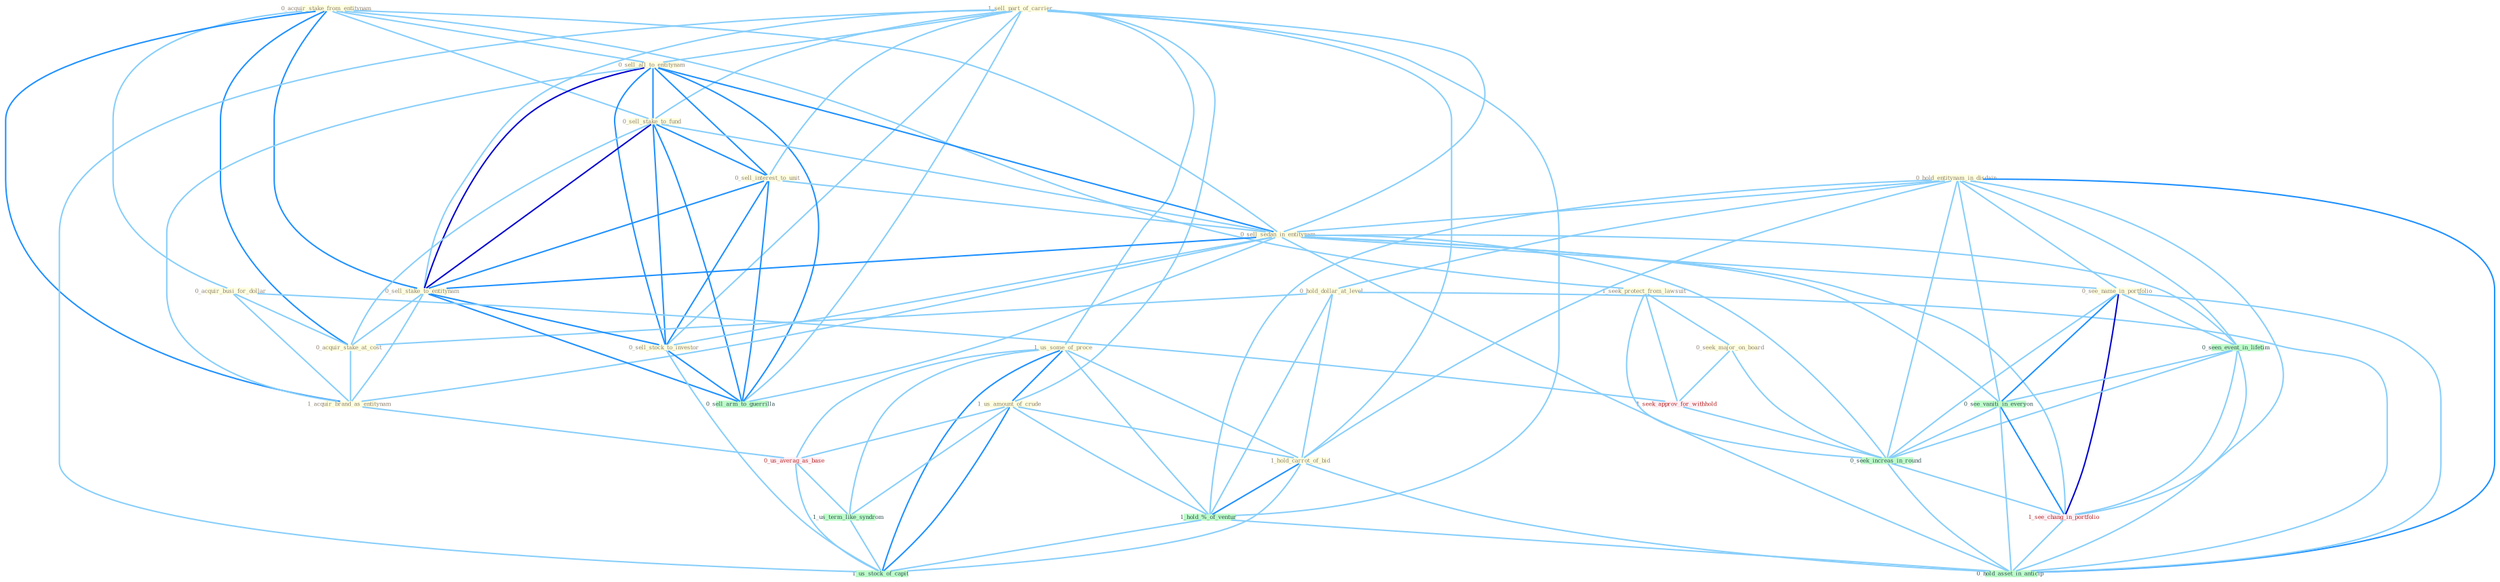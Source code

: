Graph G{ 
    node
    [shape=polygon,style=filled,width=.5,height=.06,color="#BDFCC9",fixedsize=true,fontsize=4,
    fontcolor="#2f4f4f"];
    {node
    [color="#ffffe0", fontcolor="#8b7d6b"] "0_acquir_stake_from_entitynam " "1_sell_part_of_carrier " "0_sell_all_to_entitynam " "0_hold_entitynam_in_disdain " "1_seek_protect_from_lawsuit " "0_sell_stake_to_fund " "0_sell_interest_to_unit " "0_seek_major_on_board " "0_hold_dollar_at_level " "0_sell_sedan_in_entitynam " "0_sell_stake_to_entitynam " "1_us_some_of_proce " "1_us_amount_of_crude " "0_acquir_busi_for_dollar " "0_sell_stock_to_investor " "0_acquir_stake_at_cost " "1_hold_carrot_of_bid " "0_see_name_in_portfolio " "1_acquir_brand_as_entitynam "}
{node [color="#fff0f5", fontcolor="#b22222"] "0_us_averag_as_base " "1_seek_approv_for_withhold " "1_see_chang_in_portfolio "}
edge [color="#B0E2FF"];

	"0_acquir_stake_from_entitynam " -- "0_sell_all_to_entitynam " [w="1", color="#87cefa" ];
	"0_acquir_stake_from_entitynam " -- "1_seek_protect_from_lawsuit " [w="1", color="#87cefa" ];
	"0_acquir_stake_from_entitynam " -- "0_sell_stake_to_fund " [w="1", color="#87cefa" ];
	"0_acquir_stake_from_entitynam " -- "0_sell_sedan_in_entitynam " [w="1", color="#87cefa" ];
	"0_acquir_stake_from_entitynam " -- "0_sell_stake_to_entitynam " [w="2", color="#1e90ff" , len=0.8];
	"0_acquir_stake_from_entitynam " -- "0_acquir_busi_for_dollar " [w="1", color="#87cefa" ];
	"0_acquir_stake_from_entitynam " -- "0_acquir_stake_at_cost " [w="2", color="#1e90ff" , len=0.8];
	"0_acquir_stake_from_entitynam " -- "1_acquir_brand_as_entitynam " [w="2", color="#1e90ff" , len=0.8];
	"1_sell_part_of_carrier " -- "0_sell_all_to_entitynam " [w="1", color="#87cefa" ];
	"1_sell_part_of_carrier " -- "0_sell_stake_to_fund " [w="1", color="#87cefa" ];
	"1_sell_part_of_carrier " -- "0_sell_interest_to_unit " [w="1", color="#87cefa" ];
	"1_sell_part_of_carrier " -- "0_sell_sedan_in_entitynam " [w="1", color="#87cefa" ];
	"1_sell_part_of_carrier " -- "0_sell_stake_to_entitynam " [w="1", color="#87cefa" ];
	"1_sell_part_of_carrier " -- "1_us_some_of_proce " [w="1", color="#87cefa" ];
	"1_sell_part_of_carrier " -- "1_us_amount_of_crude " [w="1", color="#87cefa" ];
	"1_sell_part_of_carrier " -- "0_sell_stock_to_investor " [w="1", color="#87cefa" ];
	"1_sell_part_of_carrier " -- "1_hold_carrot_of_bid " [w="1", color="#87cefa" ];
	"1_sell_part_of_carrier " -- "1_hold_%_of_ventur " [w="1", color="#87cefa" ];
	"1_sell_part_of_carrier " -- "0_sell_arm_to_guerrilla " [w="1", color="#87cefa" ];
	"1_sell_part_of_carrier " -- "1_us_stock_of_capit " [w="1", color="#87cefa" ];
	"0_sell_all_to_entitynam " -- "0_sell_stake_to_fund " [w="2", color="#1e90ff" , len=0.8];
	"0_sell_all_to_entitynam " -- "0_sell_interest_to_unit " [w="2", color="#1e90ff" , len=0.8];
	"0_sell_all_to_entitynam " -- "0_sell_sedan_in_entitynam " [w="2", color="#1e90ff" , len=0.8];
	"0_sell_all_to_entitynam " -- "0_sell_stake_to_entitynam " [w="3", color="#0000cd" , len=0.6];
	"0_sell_all_to_entitynam " -- "0_sell_stock_to_investor " [w="2", color="#1e90ff" , len=0.8];
	"0_sell_all_to_entitynam " -- "1_acquir_brand_as_entitynam " [w="1", color="#87cefa" ];
	"0_sell_all_to_entitynam " -- "0_sell_arm_to_guerrilla " [w="2", color="#1e90ff" , len=0.8];
	"0_hold_entitynam_in_disdain " -- "0_hold_dollar_at_level " [w="1", color="#87cefa" ];
	"0_hold_entitynam_in_disdain " -- "0_sell_sedan_in_entitynam " [w="1", color="#87cefa" ];
	"0_hold_entitynam_in_disdain " -- "1_hold_carrot_of_bid " [w="1", color="#87cefa" ];
	"0_hold_entitynam_in_disdain " -- "0_see_name_in_portfolio " [w="1", color="#87cefa" ];
	"0_hold_entitynam_in_disdain " -- "0_seen_event_in_lifetim " [w="1", color="#87cefa" ];
	"0_hold_entitynam_in_disdain " -- "1_hold_%_of_ventur " [w="1", color="#87cefa" ];
	"0_hold_entitynam_in_disdain " -- "0_see_vaniti_in_everyon " [w="1", color="#87cefa" ];
	"0_hold_entitynam_in_disdain " -- "0_seek_increas_in_round " [w="1", color="#87cefa" ];
	"0_hold_entitynam_in_disdain " -- "1_see_chang_in_portfolio " [w="1", color="#87cefa" ];
	"0_hold_entitynam_in_disdain " -- "0_hold_asset_in_anticip " [w="2", color="#1e90ff" , len=0.8];
	"1_seek_protect_from_lawsuit " -- "0_seek_major_on_board " [w="1", color="#87cefa" ];
	"1_seek_protect_from_lawsuit " -- "1_seek_approv_for_withhold " [w="1", color="#87cefa" ];
	"1_seek_protect_from_lawsuit " -- "0_seek_increas_in_round " [w="1", color="#87cefa" ];
	"0_sell_stake_to_fund " -- "0_sell_interest_to_unit " [w="2", color="#1e90ff" , len=0.8];
	"0_sell_stake_to_fund " -- "0_sell_sedan_in_entitynam " [w="1", color="#87cefa" ];
	"0_sell_stake_to_fund " -- "0_sell_stake_to_entitynam " [w="3", color="#0000cd" , len=0.6];
	"0_sell_stake_to_fund " -- "0_sell_stock_to_investor " [w="2", color="#1e90ff" , len=0.8];
	"0_sell_stake_to_fund " -- "0_acquir_stake_at_cost " [w="1", color="#87cefa" ];
	"0_sell_stake_to_fund " -- "0_sell_arm_to_guerrilla " [w="2", color="#1e90ff" , len=0.8];
	"0_sell_interest_to_unit " -- "0_sell_sedan_in_entitynam " [w="1", color="#87cefa" ];
	"0_sell_interest_to_unit " -- "0_sell_stake_to_entitynam " [w="2", color="#1e90ff" , len=0.8];
	"0_sell_interest_to_unit " -- "0_sell_stock_to_investor " [w="2", color="#1e90ff" , len=0.8];
	"0_sell_interest_to_unit " -- "0_sell_arm_to_guerrilla " [w="2", color="#1e90ff" , len=0.8];
	"0_seek_major_on_board " -- "1_seek_approv_for_withhold " [w="1", color="#87cefa" ];
	"0_seek_major_on_board " -- "0_seek_increas_in_round " [w="1", color="#87cefa" ];
	"0_hold_dollar_at_level " -- "0_acquir_stake_at_cost " [w="1", color="#87cefa" ];
	"0_hold_dollar_at_level " -- "1_hold_carrot_of_bid " [w="1", color="#87cefa" ];
	"0_hold_dollar_at_level " -- "1_hold_%_of_ventur " [w="1", color="#87cefa" ];
	"0_hold_dollar_at_level " -- "0_hold_asset_in_anticip " [w="1", color="#87cefa" ];
	"0_sell_sedan_in_entitynam " -- "0_sell_stake_to_entitynam " [w="2", color="#1e90ff" , len=0.8];
	"0_sell_sedan_in_entitynam " -- "0_sell_stock_to_investor " [w="1", color="#87cefa" ];
	"0_sell_sedan_in_entitynam " -- "0_see_name_in_portfolio " [w="1", color="#87cefa" ];
	"0_sell_sedan_in_entitynam " -- "1_acquir_brand_as_entitynam " [w="1", color="#87cefa" ];
	"0_sell_sedan_in_entitynam " -- "0_seen_event_in_lifetim " [w="1", color="#87cefa" ];
	"0_sell_sedan_in_entitynam " -- "0_see_vaniti_in_everyon " [w="1", color="#87cefa" ];
	"0_sell_sedan_in_entitynam " -- "0_sell_arm_to_guerrilla " [w="1", color="#87cefa" ];
	"0_sell_sedan_in_entitynam " -- "0_seek_increas_in_round " [w="1", color="#87cefa" ];
	"0_sell_sedan_in_entitynam " -- "1_see_chang_in_portfolio " [w="1", color="#87cefa" ];
	"0_sell_sedan_in_entitynam " -- "0_hold_asset_in_anticip " [w="1", color="#87cefa" ];
	"0_sell_stake_to_entitynam " -- "0_sell_stock_to_investor " [w="2", color="#1e90ff" , len=0.8];
	"0_sell_stake_to_entitynam " -- "0_acquir_stake_at_cost " [w="1", color="#87cefa" ];
	"0_sell_stake_to_entitynam " -- "1_acquir_brand_as_entitynam " [w="1", color="#87cefa" ];
	"0_sell_stake_to_entitynam " -- "0_sell_arm_to_guerrilla " [w="2", color="#1e90ff" , len=0.8];
	"1_us_some_of_proce " -- "1_us_amount_of_crude " [w="2", color="#1e90ff" , len=0.8];
	"1_us_some_of_proce " -- "1_hold_carrot_of_bid " [w="1", color="#87cefa" ];
	"1_us_some_of_proce " -- "0_us_averag_as_base " [w="1", color="#87cefa" ];
	"1_us_some_of_proce " -- "1_us_term_like_syndrom " [w="1", color="#87cefa" ];
	"1_us_some_of_proce " -- "1_hold_%_of_ventur " [w="1", color="#87cefa" ];
	"1_us_some_of_proce " -- "1_us_stock_of_capit " [w="2", color="#1e90ff" , len=0.8];
	"1_us_amount_of_crude " -- "1_hold_carrot_of_bid " [w="1", color="#87cefa" ];
	"1_us_amount_of_crude " -- "0_us_averag_as_base " [w="1", color="#87cefa" ];
	"1_us_amount_of_crude " -- "1_us_term_like_syndrom " [w="1", color="#87cefa" ];
	"1_us_amount_of_crude " -- "1_hold_%_of_ventur " [w="1", color="#87cefa" ];
	"1_us_amount_of_crude " -- "1_us_stock_of_capit " [w="2", color="#1e90ff" , len=0.8];
	"0_acquir_busi_for_dollar " -- "0_acquir_stake_at_cost " [w="1", color="#87cefa" ];
	"0_acquir_busi_for_dollar " -- "1_acquir_brand_as_entitynam " [w="1", color="#87cefa" ];
	"0_acquir_busi_for_dollar " -- "1_seek_approv_for_withhold " [w="1", color="#87cefa" ];
	"0_sell_stock_to_investor " -- "0_sell_arm_to_guerrilla " [w="2", color="#1e90ff" , len=0.8];
	"0_sell_stock_to_investor " -- "1_us_stock_of_capit " [w="1", color="#87cefa" ];
	"0_acquir_stake_at_cost " -- "1_acquir_brand_as_entitynam " [w="1", color="#87cefa" ];
	"1_hold_carrot_of_bid " -- "1_hold_%_of_ventur " [w="2", color="#1e90ff" , len=0.8];
	"1_hold_carrot_of_bid " -- "1_us_stock_of_capit " [w="1", color="#87cefa" ];
	"1_hold_carrot_of_bid " -- "0_hold_asset_in_anticip " [w="1", color="#87cefa" ];
	"0_see_name_in_portfolio " -- "0_seen_event_in_lifetim " [w="1", color="#87cefa" ];
	"0_see_name_in_portfolio " -- "0_see_vaniti_in_everyon " [w="2", color="#1e90ff" , len=0.8];
	"0_see_name_in_portfolio " -- "0_seek_increas_in_round " [w="1", color="#87cefa" ];
	"0_see_name_in_portfolio " -- "1_see_chang_in_portfolio " [w="3", color="#0000cd" , len=0.6];
	"0_see_name_in_portfolio " -- "0_hold_asset_in_anticip " [w="1", color="#87cefa" ];
	"1_acquir_brand_as_entitynam " -- "0_us_averag_as_base " [w="1", color="#87cefa" ];
	"0_seen_event_in_lifetim " -- "0_see_vaniti_in_everyon " [w="1", color="#87cefa" ];
	"0_seen_event_in_lifetim " -- "0_seek_increas_in_round " [w="1", color="#87cefa" ];
	"0_seen_event_in_lifetim " -- "1_see_chang_in_portfolio " [w="1", color="#87cefa" ];
	"0_seen_event_in_lifetim " -- "0_hold_asset_in_anticip " [w="1", color="#87cefa" ];
	"0_us_averag_as_base " -- "1_us_term_like_syndrom " [w="1", color="#87cefa" ];
	"0_us_averag_as_base " -- "1_us_stock_of_capit " [w="1", color="#87cefa" ];
	"1_us_term_like_syndrom " -- "1_us_stock_of_capit " [w="1", color="#87cefa" ];
	"1_seek_approv_for_withhold " -- "0_seek_increas_in_round " [w="1", color="#87cefa" ];
	"1_hold_%_of_ventur " -- "1_us_stock_of_capit " [w="1", color="#87cefa" ];
	"1_hold_%_of_ventur " -- "0_hold_asset_in_anticip " [w="1", color="#87cefa" ];
	"0_see_vaniti_in_everyon " -- "0_seek_increas_in_round " [w="1", color="#87cefa" ];
	"0_see_vaniti_in_everyon " -- "1_see_chang_in_portfolio " [w="2", color="#1e90ff" , len=0.8];
	"0_see_vaniti_in_everyon " -- "0_hold_asset_in_anticip " [w="1", color="#87cefa" ];
	"0_seek_increas_in_round " -- "1_see_chang_in_portfolio " [w="1", color="#87cefa" ];
	"0_seek_increas_in_round " -- "0_hold_asset_in_anticip " [w="1", color="#87cefa" ];
	"1_see_chang_in_portfolio " -- "0_hold_asset_in_anticip " [w="1", color="#87cefa" ];
}